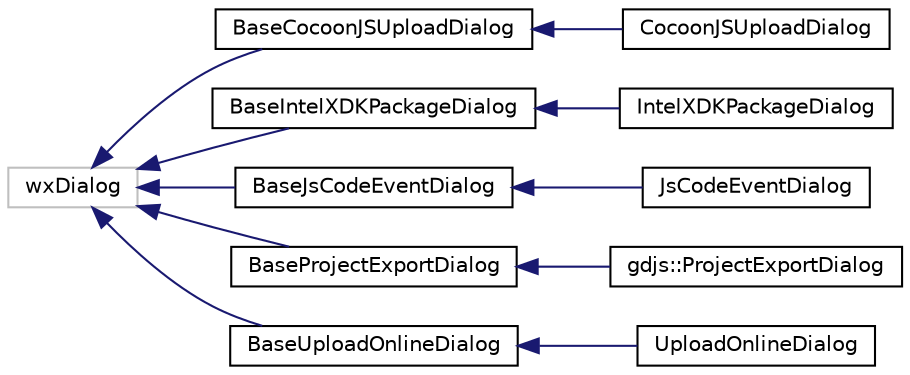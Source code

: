 digraph "Graphical Class Hierarchy"
{
  edge [fontname="Helvetica",fontsize="10",labelfontname="Helvetica",labelfontsize="10"];
  node [fontname="Helvetica",fontsize="10",shape=record];
  rankdir="LR";
  Node1 [label="wxDialog",height=0.2,width=0.4,color="grey75", fillcolor="white", style="filled"];
  Node1 -> Node2 [dir="back",color="midnightblue",fontsize="10",style="solid",fontname="Helvetica"];
  Node2 [label="BaseCocoonJSUploadDialog",height=0.2,width=0.4,color="black", fillcolor="white", style="filled",URL="$d2/d0d/class_base_cocoon_j_s_upload_dialog.html"];
  Node2 -> Node3 [dir="back",color="midnightblue",fontsize="10",style="solid",fontname="Helvetica"];
  Node3 [label="CocoonJSUploadDialog",height=0.2,width=0.4,color="black", fillcolor="white", style="filled",URL="$dd/d72/class_cocoon_j_s_upload_dialog.html",tooltip="Dialog used to explain how to use CocoonJS. "];
  Node1 -> Node4 [dir="back",color="midnightblue",fontsize="10",style="solid",fontname="Helvetica"];
  Node4 [label="BaseIntelXDKPackageDialog",height=0.2,width=0.4,color="black", fillcolor="white", style="filled",URL="$d9/db5/class_base_intel_x_d_k_package_dialog.html"];
  Node4 -> Node5 [dir="back",color="midnightblue",fontsize="10",style="solid",fontname="Helvetica"];
  Node5 [label="IntelXDKPackageDialog",height=0.2,width=0.4,color="black", fillcolor="white", style="filled",URL="$d1/d8d/class_intel_x_d_k_package_dialog.html"];
  Node1 -> Node6 [dir="back",color="midnightblue",fontsize="10",style="solid",fontname="Helvetica"];
  Node6 [label="BaseJsCodeEventDialog",height=0.2,width=0.4,color="black", fillcolor="white", style="filled",URL="$dd/dbc/class_base_js_code_event_dialog.html"];
  Node6 -> Node7 [dir="back",color="midnightblue",fontsize="10",style="solid",fontname="Helvetica"];
  Node7 [label="JsCodeEventDialog",height=0.2,width=0.4,color="black", fillcolor="white", style="filled",URL="$dd/d91/class_js_code_event_dialog.html"];
  Node1 -> Node8 [dir="back",color="midnightblue",fontsize="10",style="solid",fontname="Helvetica"];
  Node8 [label="BaseProjectExportDialog",height=0.2,width=0.4,color="black", fillcolor="white", style="filled",URL="$d5/dce/class_base_project_export_dialog.html"];
  Node8 -> Node9 [dir="back",color="midnightblue",fontsize="10",style="solid",fontname="Helvetica"];
  Node9 [label="gdjs::ProjectExportDialog",height=0.2,width=0.4,color="black", fillcolor="white", style="filled",URL="$d2/d4d/classgdjs_1_1_project_export_dialog.html",tooltip="Dialogs shown to setup the export of a project. "];
  Node1 -> Node10 [dir="back",color="midnightblue",fontsize="10",style="solid",fontname="Helvetica"];
  Node10 [label="BaseUploadOnlineDialog",height=0.2,width=0.4,color="black", fillcolor="white", style="filled",URL="$d3/ded/class_base_upload_online_dialog.html"];
  Node10 -> Node11 [dir="back",color="midnightblue",fontsize="10",style="solid",fontname="Helvetica"];
  Node11 [label="UploadOnlineDialog",height=0.2,width=0.4,color="black", fillcolor="white", style="filled",URL="$df/d9d/class_upload_online_dialog.html",tooltip="Dialog used to upload a game to www.gamedevshare.com. "];
}
